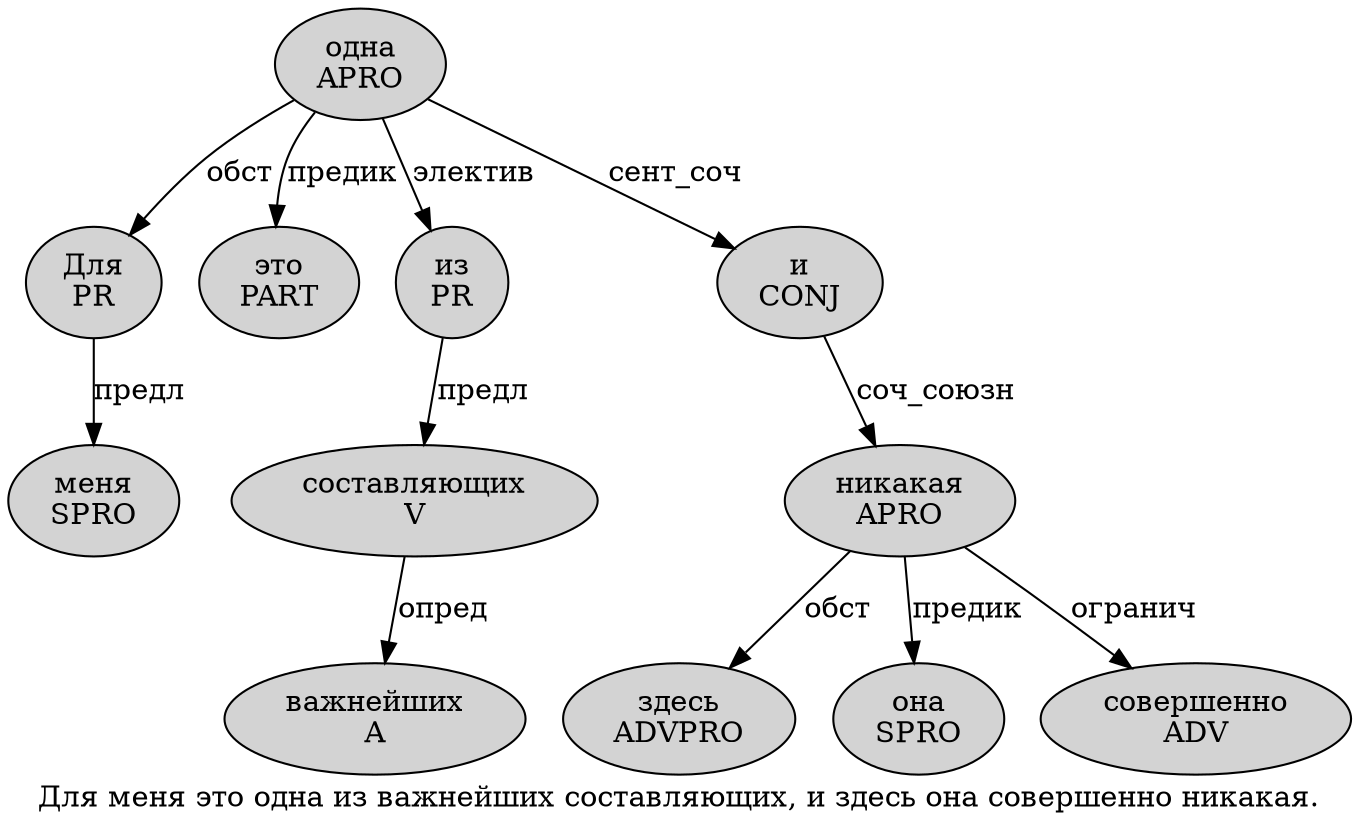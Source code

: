 digraph SENTENCE_4150 {
	graph [label="Для меня это одна из важнейших составляющих, и здесь она совершенно никакая."]
	node [style=filled]
		0 [label="Для
PR" color="" fillcolor=lightgray penwidth=1 shape=ellipse]
		1 [label="меня
SPRO" color="" fillcolor=lightgray penwidth=1 shape=ellipse]
		2 [label="это
PART" color="" fillcolor=lightgray penwidth=1 shape=ellipse]
		3 [label="одна
APRO" color="" fillcolor=lightgray penwidth=1 shape=ellipse]
		4 [label="из
PR" color="" fillcolor=lightgray penwidth=1 shape=ellipse]
		5 [label="важнейших
A" color="" fillcolor=lightgray penwidth=1 shape=ellipse]
		6 [label="составляющих
V" color="" fillcolor=lightgray penwidth=1 shape=ellipse]
		8 [label="и
CONJ" color="" fillcolor=lightgray penwidth=1 shape=ellipse]
		9 [label="здесь
ADVPRO" color="" fillcolor=lightgray penwidth=1 shape=ellipse]
		10 [label="она
SPRO" color="" fillcolor=lightgray penwidth=1 shape=ellipse]
		11 [label="совершенно
ADV" color="" fillcolor=lightgray penwidth=1 shape=ellipse]
		12 [label="никакая
APRO" color="" fillcolor=lightgray penwidth=1 shape=ellipse]
			4 -> 6 [label="предл"]
			6 -> 5 [label="опред"]
			8 -> 12 [label="соч_союзн"]
			3 -> 0 [label="обст"]
			3 -> 2 [label="предик"]
			3 -> 4 [label="электив"]
			3 -> 8 [label="сент_соч"]
			0 -> 1 [label="предл"]
			12 -> 9 [label="обст"]
			12 -> 10 [label="предик"]
			12 -> 11 [label="огранич"]
}